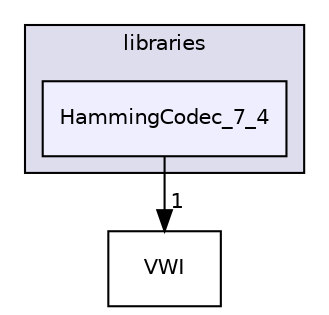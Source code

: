 digraph "libraries/HammingCodec_7_4" {
  compound=true
  node [ fontsize="10", fontname="Helvetica"];
  edge [ labelfontsize="10", labelfontname="Helvetica"];
  subgraph clusterdir_bc0718b08fb2015b8e59c47b2805f60c {
    graph [ bgcolor="#ddddee", pencolor="black", label="libraries" fontname="Helvetica", fontsize="10", URL="dir_bc0718b08fb2015b8e59c47b2805f60c.html"]
  dir_c99dd57329a895b0675c040a3e507bd3 [shape=box, label="HammingCodec_7_4", style="filled", fillcolor="#eeeeff", pencolor="black", URL="dir_c99dd57329a895b0675c040a3e507bd3.html"];
  }
  dir_fca1885ab465e4fca382ebc19126a2f3 [shape=box label="VWI" URL="dir_fca1885ab465e4fca382ebc19126a2f3.html"];
  dir_c99dd57329a895b0675c040a3e507bd3->dir_fca1885ab465e4fca382ebc19126a2f3 [headlabel="1", labeldistance=1.5 headhref="dir_000042_000084.html"];
}
